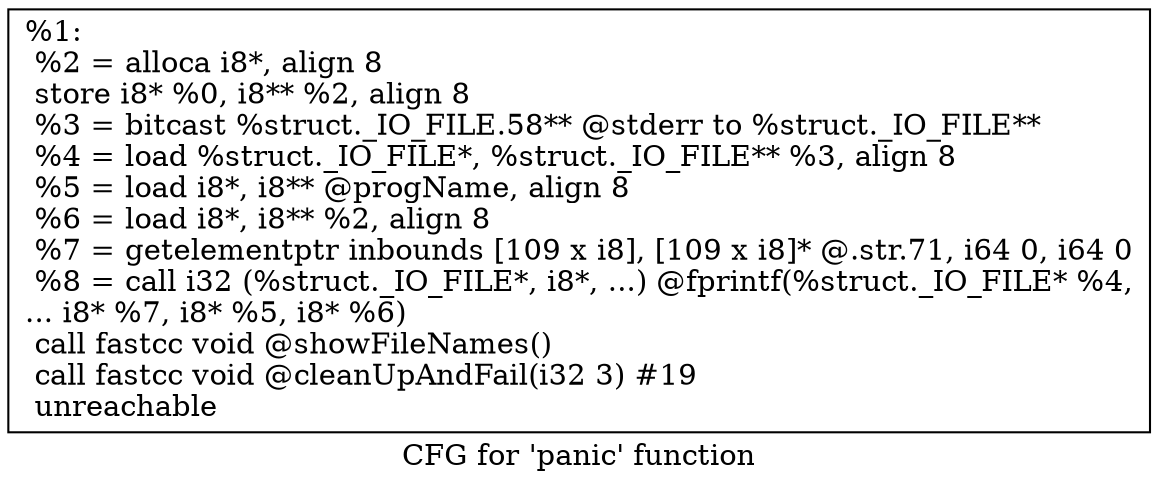 digraph "CFG for 'panic' function" {
	label="CFG for 'panic' function";

	Node0x1c5a150 [shape=record,label="{%1:\l  %2 = alloca i8*, align 8\l  store i8* %0, i8** %2, align 8\l  %3 = bitcast %struct._IO_FILE.58** @stderr to %struct._IO_FILE**\l  %4 = load %struct._IO_FILE*, %struct._IO_FILE** %3, align 8\l  %5 = load i8*, i8** @progName, align 8\l  %6 = load i8*, i8** %2, align 8\l  %7 = getelementptr inbounds [109 x i8], [109 x i8]* @.str.71, i64 0, i64 0\l  %8 = call i32 (%struct._IO_FILE*, i8*, ...) @fprintf(%struct._IO_FILE* %4,\l... i8* %7, i8* %5, i8* %6)\l  call fastcc void @showFileNames()\l  call fastcc void @cleanUpAndFail(i32 3) #19\l  unreachable\l}"];
}
